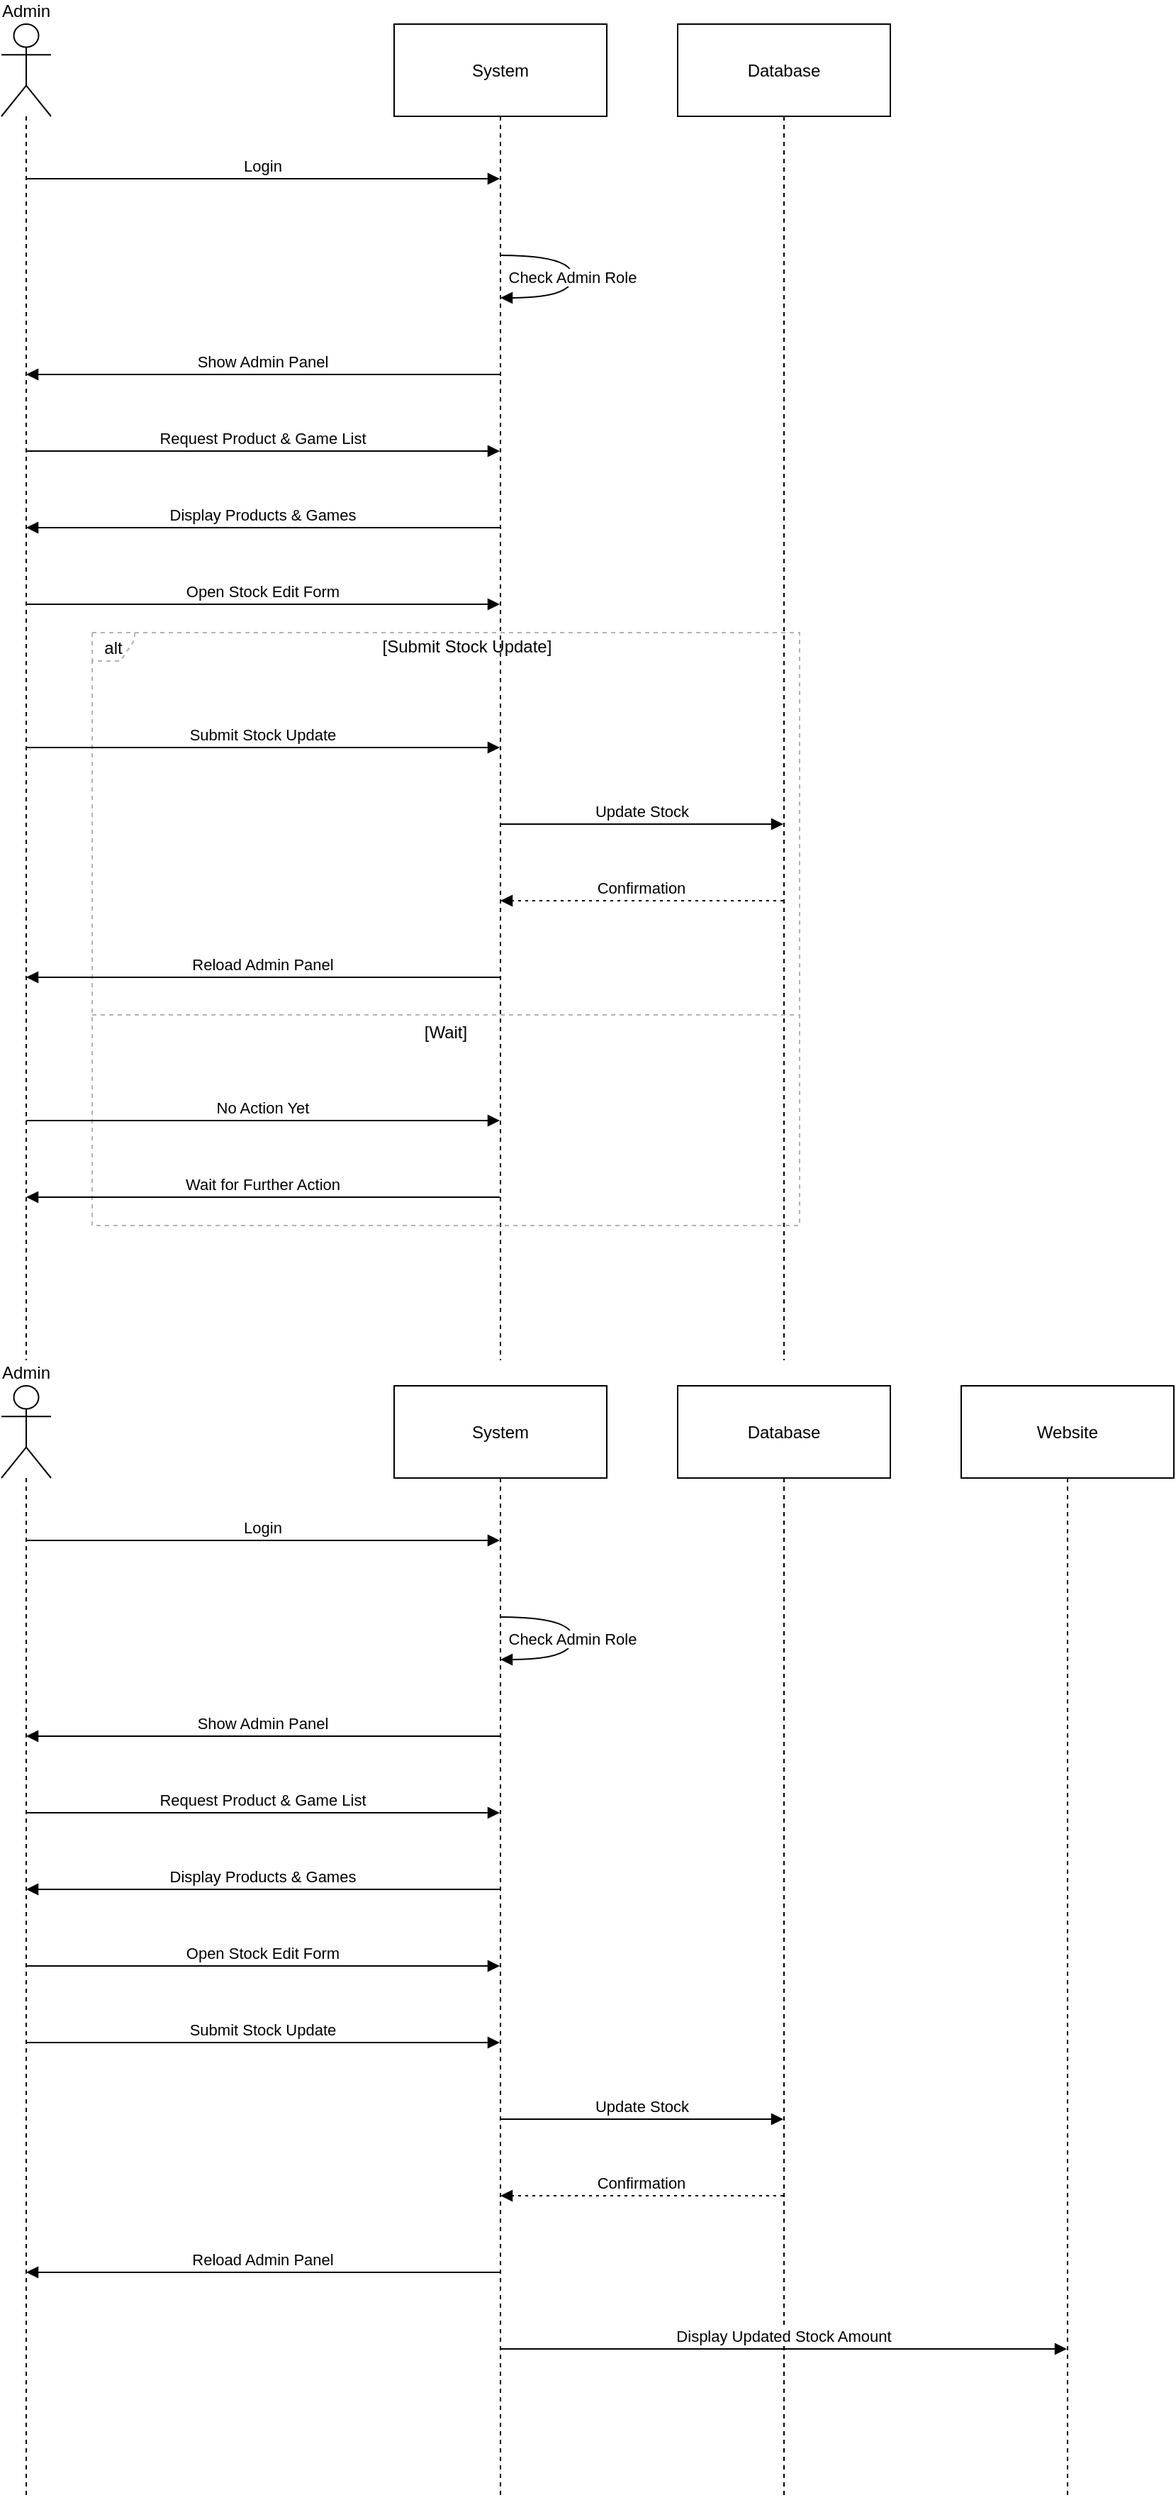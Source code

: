 <mxfile version="26.0.7">
  <diagram name="Page-1" id="48JNMBsW_miRf6rfTyKl">
    <mxGraphModel dx="1229" dy="591" grid="1" gridSize="10" guides="1" tooltips="1" connect="1" arrows="1" fold="1" page="1" pageScale="1" pageWidth="850" pageHeight="1100" math="0" shadow="0">
      <root>
        <mxCell id="0" />
        <mxCell id="1" parent="0" />
        <mxCell id="Om6uBVBSNQwejyuDpLf1-21" value="Admin" style="shape=umlLifeline;perimeter=lifelinePerimeter;whiteSpace=wrap;container=1;dropTarget=0;collapsible=0;recursiveResize=0;outlineConnect=0;portConstraint=eastwest;newEdgeStyle={&quot;edgeStyle&quot;:&quot;elbowEdgeStyle&quot;,&quot;elbow&quot;:&quot;vertical&quot;,&quot;curved&quot;:0,&quot;rounded&quot;:0};participant=umlActor;verticalAlign=bottom;labelPosition=center;verticalLabelPosition=top;align=center;size=65;" vertex="1" parent="1">
          <mxGeometry x="20" y="600" width="35" height="942" as="geometry" />
        </mxCell>
        <mxCell id="Om6uBVBSNQwejyuDpLf1-22" value="System" style="shape=umlLifeline;perimeter=lifelinePerimeter;whiteSpace=wrap;container=1;dropTarget=0;collapsible=0;recursiveResize=0;outlineConnect=0;portConstraint=eastwest;newEdgeStyle={&quot;edgeStyle&quot;:&quot;elbowEdgeStyle&quot;,&quot;elbow&quot;:&quot;vertical&quot;,&quot;curved&quot;:0,&quot;rounded&quot;:0};size=65;" vertex="1" parent="1">
          <mxGeometry x="297" y="600" width="150" height="942" as="geometry" />
        </mxCell>
        <mxCell id="Om6uBVBSNQwejyuDpLf1-23" value="Database" style="shape=umlLifeline;perimeter=lifelinePerimeter;whiteSpace=wrap;container=1;dropTarget=0;collapsible=0;recursiveResize=0;outlineConnect=0;portConstraint=eastwest;newEdgeStyle={&quot;edgeStyle&quot;:&quot;elbowEdgeStyle&quot;,&quot;elbow&quot;:&quot;vertical&quot;,&quot;curved&quot;:0,&quot;rounded&quot;:0};size=65;" vertex="1" parent="1">
          <mxGeometry x="497" y="600" width="150" height="942" as="geometry" />
        </mxCell>
        <mxCell id="Om6uBVBSNQwejyuDpLf1-24" value="alt" style="shape=umlFrame;dashed=1;pointerEvents=0;dropTarget=0;strokeColor=#B3B3B3;height=20;width=30" vertex="1" parent="1">
          <mxGeometry x="84" y="1029" width="499" height="418" as="geometry" />
        </mxCell>
        <mxCell id="Om6uBVBSNQwejyuDpLf1-25" value="[Submit Stock Update]" style="text;strokeColor=none;fillColor=none;align=center;verticalAlign=middle;whiteSpace=wrap;" vertex="1" parent="Om6uBVBSNQwejyuDpLf1-24">
          <mxGeometry x="30" width="469" height="20" as="geometry" />
        </mxCell>
        <mxCell id="Om6uBVBSNQwejyuDpLf1-26" value="[Wait]" style="shape=line;dashed=1;whiteSpace=wrap;verticalAlign=top;labelPosition=center;verticalLabelPosition=middle;align=center;strokeColor=#B3B3B3;" vertex="1" parent="Om6uBVBSNQwejyuDpLf1-24">
          <mxGeometry y="268" width="499" height="3" as="geometry" />
        </mxCell>
        <mxCell id="Om6uBVBSNQwejyuDpLf1-27" value="Login" style="verticalAlign=bottom;edgeStyle=elbowEdgeStyle;elbow=vertical;curved=0;rounded=0;endArrow=block;" edge="1" parent="1" source="Om6uBVBSNQwejyuDpLf1-21" target="Om6uBVBSNQwejyuDpLf1-22">
          <mxGeometry relative="1" as="geometry">
            <Array as="points">
              <mxPoint x="242" y="709" />
            </Array>
          </mxGeometry>
        </mxCell>
        <mxCell id="Om6uBVBSNQwejyuDpLf1-28" value="Check Admin Role" style="curved=1;endArrow=block;rounded=0;" edge="1" parent="1" source="Om6uBVBSNQwejyuDpLf1-22" target="Om6uBVBSNQwejyuDpLf1-22">
          <mxGeometry relative="1" as="geometry">
            <Array as="points">
              <mxPoint x="423" y="763" />
              <mxPoint x="423" y="793" />
            </Array>
          </mxGeometry>
        </mxCell>
        <mxCell id="Om6uBVBSNQwejyuDpLf1-29" value="Show Admin Panel" style="verticalAlign=bottom;edgeStyle=elbowEdgeStyle;elbow=vertical;curved=0;rounded=0;endArrow=block;" edge="1" parent="1" source="Om6uBVBSNQwejyuDpLf1-22" target="Om6uBVBSNQwejyuDpLf1-21">
          <mxGeometry relative="1" as="geometry">
            <Array as="points">
              <mxPoint x="245" y="847" />
            </Array>
          </mxGeometry>
        </mxCell>
        <mxCell id="Om6uBVBSNQwejyuDpLf1-30" value="Request Product &amp; Game List" style="verticalAlign=bottom;edgeStyle=elbowEdgeStyle;elbow=vertical;curved=0;rounded=0;endArrow=block;" edge="1" parent="1" source="Om6uBVBSNQwejyuDpLf1-21" target="Om6uBVBSNQwejyuDpLf1-22">
          <mxGeometry relative="1" as="geometry">
            <Array as="points">
              <mxPoint x="242" y="901" />
            </Array>
          </mxGeometry>
        </mxCell>
        <mxCell id="Om6uBVBSNQwejyuDpLf1-31" value="Display Products &amp; Games" style="verticalAlign=bottom;edgeStyle=elbowEdgeStyle;elbow=vertical;curved=0;rounded=0;endArrow=block;" edge="1" parent="1" source="Om6uBVBSNQwejyuDpLf1-22" target="Om6uBVBSNQwejyuDpLf1-21">
          <mxGeometry relative="1" as="geometry">
            <Array as="points">
              <mxPoint x="245" y="955" />
            </Array>
          </mxGeometry>
        </mxCell>
        <mxCell id="Om6uBVBSNQwejyuDpLf1-32" value="Open Stock Edit Form" style="verticalAlign=bottom;edgeStyle=elbowEdgeStyle;elbow=vertical;curved=0;rounded=0;endArrow=block;" edge="1" parent="1" source="Om6uBVBSNQwejyuDpLf1-21" target="Om6uBVBSNQwejyuDpLf1-22">
          <mxGeometry relative="1" as="geometry">
            <Array as="points">
              <mxPoint x="242" y="1009" />
            </Array>
          </mxGeometry>
        </mxCell>
        <mxCell id="Om6uBVBSNQwejyuDpLf1-33" value="Submit Stock Update" style="verticalAlign=bottom;edgeStyle=elbowEdgeStyle;elbow=vertical;curved=0;rounded=0;endArrow=block;" edge="1" parent="1" source="Om6uBVBSNQwejyuDpLf1-21" target="Om6uBVBSNQwejyuDpLf1-22">
          <mxGeometry relative="1" as="geometry">
            <Array as="points">
              <mxPoint x="242" y="1110" />
            </Array>
          </mxGeometry>
        </mxCell>
        <mxCell id="Om6uBVBSNQwejyuDpLf1-34" value="Update Stock" style="verticalAlign=bottom;edgeStyle=elbowEdgeStyle;elbow=vertical;curved=0;rounded=0;endArrow=block;" edge="1" parent="1" source="Om6uBVBSNQwejyuDpLf1-22" target="Om6uBVBSNQwejyuDpLf1-23">
          <mxGeometry relative="1" as="geometry">
            <Array as="points">
              <mxPoint x="481" y="1164" />
            </Array>
          </mxGeometry>
        </mxCell>
        <mxCell id="Om6uBVBSNQwejyuDpLf1-35" value="Confirmation" style="verticalAlign=bottom;edgeStyle=elbowEdgeStyle;elbow=vertical;curved=0;rounded=0;dashed=1;dashPattern=2 3;endArrow=block;" edge="1" parent="1" source="Om6uBVBSNQwejyuDpLf1-23" target="Om6uBVBSNQwejyuDpLf1-22">
          <mxGeometry relative="1" as="geometry">
            <Array as="points">
              <mxPoint x="484" y="1218" />
            </Array>
          </mxGeometry>
        </mxCell>
        <mxCell id="Om6uBVBSNQwejyuDpLf1-36" value="Reload Admin Panel" style="verticalAlign=bottom;edgeStyle=elbowEdgeStyle;elbow=vertical;curved=0;rounded=0;endArrow=block;" edge="1" parent="1" source="Om6uBVBSNQwejyuDpLf1-22" target="Om6uBVBSNQwejyuDpLf1-21">
          <mxGeometry relative="1" as="geometry">
            <Array as="points">
              <mxPoint x="245" y="1272" />
            </Array>
          </mxGeometry>
        </mxCell>
        <mxCell id="Om6uBVBSNQwejyuDpLf1-37" value="No Action Yet" style="verticalAlign=bottom;edgeStyle=elbowEdgeStyle;elbow=vertical;curved=0;rounded=0;endArrow=block;" edge="1" parent="1" source="Om6uBVBSNQwejyuDpLf1-21" target="Om6uBVBSNQwejyuDpLf1-22">
          <mxGeometry relative="1" as="geometry">
            <Array as="points">
              <mxPoint x="242" y="1373" />
            </Array>
          </mxGeometry>
        </mxCell>
        <mxCell id="Om6uBVBSNQwejyuDpLf1-38" value="Wait for Further Action" style="verticalAlign=bottom;edgeStyle=elbowEdgeStyle;elbow=vertical;curved=0;rounded=0;endArrow=block;" edge="1" parent="1" source="Om6uBVBSNQwejyuDpLf1-22" target="Om6uBVBSNQwejyuDpLf1-21">
          <mxGeometry relative="1" as="geometry">
            <Array as="points">
              <mxPoint x="245" y="1427" />
            </Array>
          </mxGeometry>
        </mxCell>
        <mxCell id="Om6uBVBSNQwejyuDpLf1-39" value="Admin" style="shape=umlLifeline;perimeter=lifelinePerimeter;whiteSpace=wrap;container=1;dropTarget=0;collapsible=0;recursiveResize=0;outlineConnect=0;portConstraint=eastwest;newEdgeStyle={&quot;edgeStyle&quot;:&quot;elbowEdgeStyle&quot;,&quot;elbow&quot;:&quot;vertical&quot;,&quot;curved&quot;:0,&quot;rounded&quot;:0};participant=umlActor;verticalAlign=bottom;labelPosition=center;verticalLabelPosition=top;align=center;size=65;" vertex="1" parent="1">
          <mxGeometry x="20" y="1560" width="35" height="784" as="geometry" />
        </mxCell>
        <mxCell id="Om6uBVBSNQwejyuDpLf1-40" value="System" style="shape=umlLifeline;perimeter=lifelinePerimeter;whiteSpace=wrap;container=1;dropTarget=0;collapsible=0;recursiveResize=0;outlineConnect=0;portConstraint=eastwest;newEdgeStyle={&quot;edgeStyle&quot;:&quot;elbowEdgeStyle&quot;,&quot;elbow&quot;:&quot;vertical&quot;,&quot;curved&quot;:0,&quot;rounded&quot;:0};size=65;" vertex="1" parent="1">
          <mxGeometry x="297" y="1560" width="150" height="784" as="geometry" />
        </mxCell>
        <mxCell id="Om6uBVBSNQwejyuDpLf1-41" value="Database" style="shape=umlLifeline;perimeter=lifelinePerimeter;whiteSpace=wrap;container=1;dropTarget=0;collapsible=0;recursiveResize=0;outlineConnect=0;portConstraint=eastwest;newEdgeStyle={&quot;edgeStyle&quot;:&quot;elbowEdgeStyle&quot;,&quot;elbow&quot;:&quot;vertical&quot;,&quot;curved&quot;:0,&quot;rounded&quot;:0};size=65;" vertex="1" parent="1">
          <mxGeometry x="497" y="1560" width="150" height="784" as="geometry" />
        </mxCell>
        <mxCell id="Om6uBVBSNQwejyuDpLf1-42" value="Website" style="shape=umlLifeline;perimeter=lifelinePerimeter;whiteSpace=wrap;container=1;dropTarget=0;collapsible=0;recursiveResize=0;outlineConnect=0;portConstraint=eastwest;newEdgeStyle={&quot;edgeStyle&quot;:&quot;elbowEdgeStyle&quot;,&quot;elbow&quot;:&quot;vertical&quot;,&quot;curved&quot;:0,&quot;rounded&quot;:0};size=65;" vertex="1" parent="1">
          <mxGeometry x="697" y="1560" width="150" height="784" as="geometry" />
        </mxCell>
        <mxCell id="Om6uBVBSNQwejyuDpLf1-43" value="Login" style="verticalAlign=bottom;edgeStyle=elbowEdgeStyle;elbow=vertical;curved=0;rounded=0;endArrow=block;" edge="1" parent="1" source="Om6uBVBSNQwejyuDpLf1-39" target="Om6uBVBSNQwejyuDpLf1-40">
          <mxGeometry relative="1" as="geometry">
            <Array as="points">
              <mxPoint x="242" y="1669" />
            </Array>
          </mxGeometry>
        </mxCell>
        <mxCell id="Om6uBVBSNQwejyuDpLf1-44" value="Check Admin Role" style="curved=1;endArrow=block;rounded=0;" edge="1" parent="1" source="Om6uBVBSNQwejyuDpLf1-40" target="Om6uBVBSNQwejyuDpLf1-40">
          <mxGeometry relative="1" as="geometry">
            <Array as="points">
              <mxPoint x="423" y="1723" />
              <mxPoint x="423" y="1753" />
            </Array>
          </mxGeometry>
        </mxCell>
        <mxCell id="Om6uBVBSNQwejyuDpLf1-45" value="Show Admin Panel" style="verticalAlign=bottom;edgeStyle=elbowEdgeStyle;elbow=vertical;curved=0;rounded=0;endArrow=block;" edge="1" parent="1" source="Om6uBVBSNQwejyuDpLf1-40" target="Om6uBVBSNQwejyuDpLf1-39">
          <mxGeometry relative="1" as="geometry">
            <Array as="points">
              <mxPoint x="245" y="1807" />
            </Array>
          </mxGeometry>
        </mxCell>
        <mxCell id="Om6uBVBSNQwejyuDpLf1-46" value="Request Product &amp; Game List" style="verticalAlign=bottom;edgeStyle=elbowEdgeStyle;elbow=vertical;curved=0;rounded=0;endArrow=block;" edge="1" parent="1" source="Om6uBVBSNQwejyuDpLf1-39" target="Om6uBVBSNQwejyuDpLf1-40">
          <mxGeometry relative="1" as="geometry">
            <Array as="points">
              <mxPoint x="242" y="1861" />
            </Array>
          </mxGeometry>
        </mxCell>
        <mxCell id="Om6uBVBSNQwejyuDpLf1-47" value="Display Products &amp; Games" style="verticalAlign=bottom;edgeStyle=elbowEdgeStyle;elbow=vertical;curved=0;rounded=0;endArrow=block;" edge="1" parent="1" source="Om6uBVBSNQwejyuDpLf1-40" target="Om6uBVBSNQwejyuDpLf1-39">
          <mxGeometry relative="1" as="geometry">
            <Array as="points">
              <mxPoint x="245" y="1915" />
            </Array>
          </mxGeometry>
        </mxCell>
        <mxCell id="Om6uBVBSNQwejyuDpLf1-48" value="Open Stock Edit Form" style="verticalAlign=bottom;edgeStyle=elbowEdgeStyle;elbow=vertical;curved=0;rounded=0;endArrow=block;" edge="1" parent="1" source="Om6uBVBSNQwejyuDpLf1-39" target="Om6uBVBSNQwejyuDpLf1-40">
          <mxGeometry relative="1" as="geometry">
            <Array as="points">
              <mxPoint x="242" y="1969" />
            </Array>
          </mxGeometry>
        </mxCell>
        <mxCell id="Om6uBVBSNQwejyuDpLf1-49" value="Submit Stock Update" style="verticalAlign=bottom;edgeStyle=elbowEdgeStyle;elbow=vertical;curved=0;rounded=0;endArrow=block;" edge="1" parent="1" source="Om6uBVBSNQwejyuDpLf1-39" target="Om6uBVBSNQwejyuDpLf1-40">
          <mxGeometry relative="1" as="geometry">
            <Array as="points">
              <mxPoint x="242" y="2023" />
            </Array>
          </mxGeometry>
        </mxCell>
        <mxCell id="Om6uBVBSNQwejyuDpLf1-50" value="Update Stock" style="verticalAlign=bottom;edgeStyle=elbowEdgeStyle;elbow=vertical;curved=0;rounded=0;endArrow=block;" edge="1" parent="1" source="Om6uBVBSNQwejyuDpLf1-40" target="Om6uBVBSNQwejyuDpLf1-41">
          <mxGeometry relative="1" as="geometry">
            <Array as="points">
              <mxPoint x="481" y="2077" />
            </Array>
          </mxGeometry>
        </mxCell>
        <mxCell id="Om6uBVBSNQwejyuDpLf1-51" value="Confirmation" style="verticalAlign=bottom;edgeStyle=elbowEdgeStyle;elbow=vertical;curved=0;rounded=0;dashed=1;dashPattern=2 3;endArrow=block;" edge="1" parent="1" source="Om6uBVBSNQwejyuDpLf1-41" target="Om6uBVBSNQwejyuDpLf1-40">
          <mxGeometry relative="1" as="geometry">
            <Array as="points">
              <mxPoint x="484" y="2131" />
            </Array>
          </mxGeometry>
        </mxCell>
        <mxCell id="Om6uBVBSNQwejyuDpLf1-52" value="Reload Admin Panel" style="verticalAlign=bottom;edgeStyle=elbowEdgeStyle;elbow=vertical;curved=0;rounded=0;endArrow=block;" edge="1" parent="1" source="Om6uBVBSNQwejyuDpLf1-40" target="Om6uBVBSNQwejyuDpLf1-39">
          <mxGeometry relative="1" as="geometry">
            <Array as="points">
              <mxPoint x="245" y="2185" />
            </Array>
          </mxGeometry>
        </mxCell>
        <mxCell id="Om6uBVBSNQwejyuDpLf1-53" value="Display Updated Stock Amount" style="verticalAlign=bottom;edgeStyle=elbowEdgeStyle;elbow=vertical;curved=0;rounded=0;endArrow=block;" edge="1" parent="1" source="Om6uBVBSNQwejyuDpLf1-40" target="Om6uBVBSNQwejyuDpLf1-42">
          <mxGeometry relative="1" as="geometry">
            <Array as="points">
              <mxPoint x="581" y="2239" />
            </Array>
          </mxGeometry>
        </mxCell>
      </root>
    </mxGraphModel>
  </diagram>
</mxfile>
